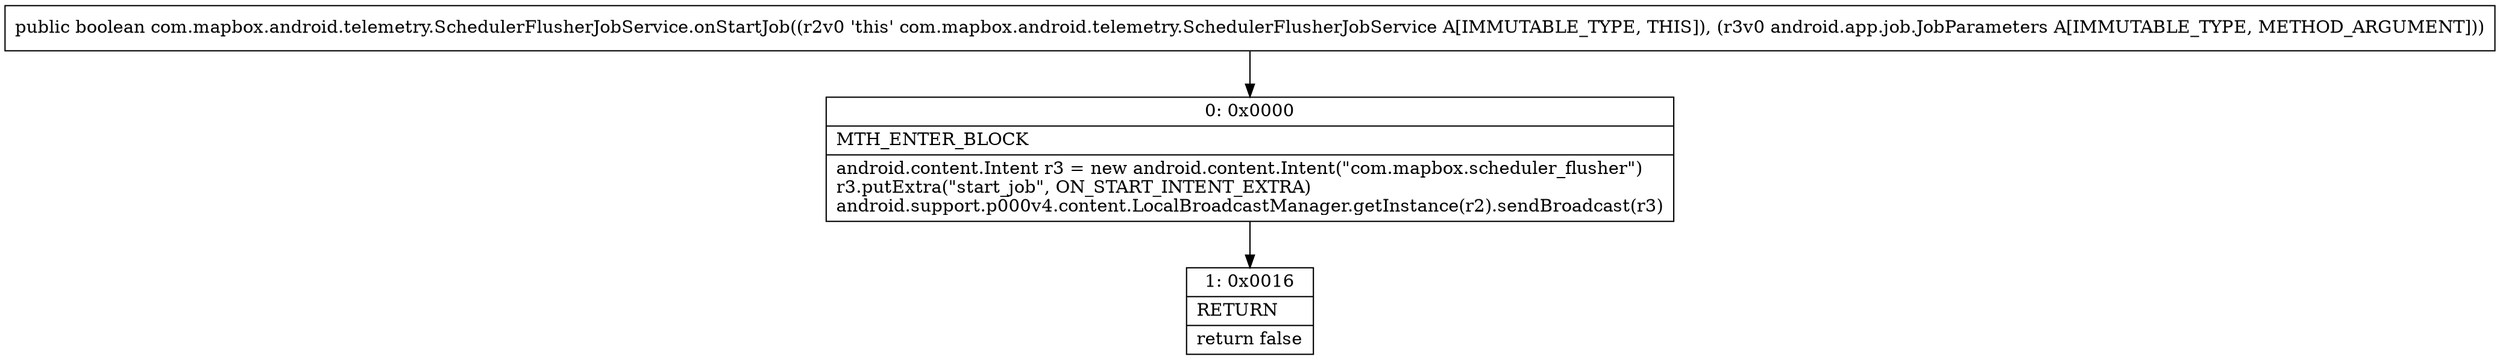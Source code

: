 digraph "CFG forcom.mapbox.android.telemetry.SchedulerFlusherJobService.onStartJob(Landroid\/app\/job\/JobParameters;)Z" {
Node_0 [shape=record,label="{0\:\ 0x0000|MTH_ENTER_BLOCK\l|android.content.Intent r3 = new android.content.Intent(\"com.mapbox.scheduler_flusher\")\lr3.putExtra(\"start_job\", ON_START_INTENT_EXTRA)\landroid.support.p000v4.content.LocalBroadcastManager.getInstance(r2).sendBroadcast(r3)\l}"];
Node_1 [shape=record,label="{1\:\ 0x0016|RETURN\l|return false\l}"];
MethodNode[shape=record,label="{public boolean com.mapbox.android.telemetry.SchedulerFlusherJobService.onStartJob((r2v0 'this' com.mapbox.android.telemetry.SchedulerFlusherJobService A[IMMUTABLE_TYPE, THIS]), (r3v0 android.app.job.JobParameters A[IMMUTABLE_TYPE, METHOD_ARGUMENT])) }"];
MethodNode -> Node_0;
Node_0 -> Node_1;
}

